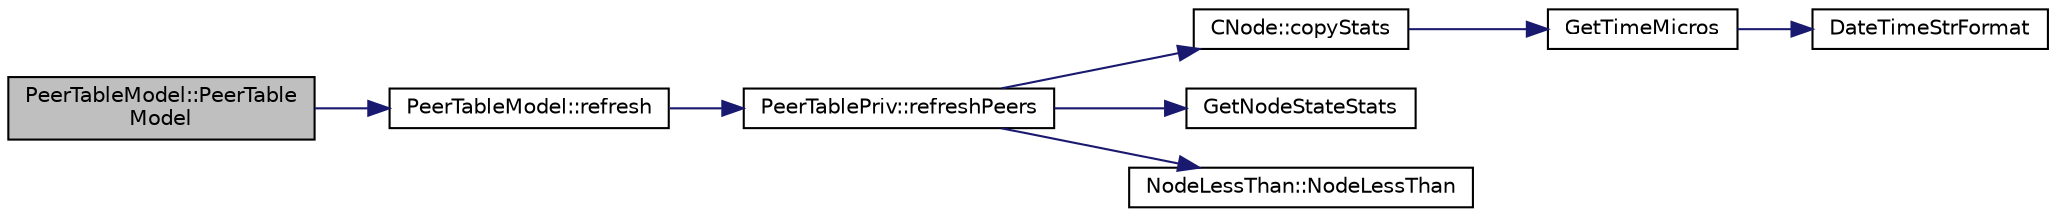 digraph "PeerTableModel::PeerTableModel"
{
  edge [fontname="Helvetica",fontsize="10",labelfontname="Helvetica",labelfontsize="10"];
  node [fontname="Helvetica",fontsize="10",shape=record];
  rankdir="LR";
  Node0 [label="PeerTableModel::PeerTable\lModel",height=0.2,width=0.4,color="black", fillcolor="grey75", style="filled", fontcolor="black"];
  Node0 -> Node1 [color="midnightblue",fontsize="10",style="solid",fontname="Helvetica"];
  Node1 [label="PeerTableModel::refresh",height=0.2,width=0.4,color="black", fillcolor="white", style="filled",URL="$d7/d25/class_peer_table_model.html#abae14b3fd8a38a60f752f67a57b5b0b3"];
  Node1 -> Node2 [color="midnightblue",fontsize="10",style="solid",fontname="Helvetica"];
  Node2 [label="PeerTablePriv::refreshPeers",height=0.2,width=0.4,color="black", fillcolor="white", style="filled",URL="$dd/d0b/class_peer_table_priv.html#a304d99874f6cd0c67ed207546a5ca904",tooltip="Pull a full list of peers from vNodes into our cache. "];
  Node2 -> Node3 [color="midnightblue",fontsize="10",style="solid",fontname="Helvetica"];
  Node3 [label="CNode::copyStats",height=0.2,width=0.4,color="black", fillcolor="white", style="filled",URL="$d1/d64/class_c_node.html#aaa77188d9df85b80e3f8a30292acf6a9"];
  Node3 -> Node4 [color="midnightblue",fontsize="10",style="solid",fontname="Helvetica"];
  Node4 [label="GetTimeMicros",height=0.2,width=0.4,color="black", fillcolor="white", style="filled",URL="$d8/d3c/util_8h.html#a0c5a06b50cd805b1923552114494c029"];
  Node4 -> Node5 [color="midnightblue",fontsize="10",style="solid",fontname="Helvetica"];
  Node5 [label="DateTimeStrFormat",height=0.2,width=0.4,color="black", fillcolor="white", style="filled",URL="$d8/d3c/util_8h.html#a749bc6776c8ec72d7c5e4dea56aee415"];
  Node2 -> Node6 [color="midnightblue",fontsize="10",style="solid",fontname="Helvetica"];
  Node6 [label="GetNodeStateStats",height=0.2,width=0.4,color="black", fillcolor="white", style="filled",URL="$df/d0a/main_8cpp.html#af0793c7c14e94d2d642f4ac89067a429",tooltip="Get statistics from node state. "];
  Node2 -> Node7 [color="midnightblue",fontsize="10",style="solid",fontname="Helvetica"];
  Node7 [label="NodeLessThan::NodeLessThan",height=0.2,width=0.4,color="black", fillcolor="white", style="filled",URL="$dc/d08/class_node_less_than.html#ab9d2ef05545cba5acb3b3bc2ea9c859c"];
}
